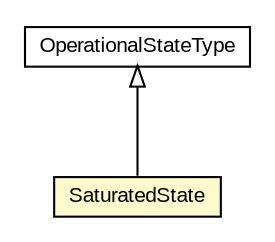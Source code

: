 #!/usr/local/bin/dot
#
# Class diagram 
# Generated by UMLGraph version R5_6-24-gf6e263 (http://www.umlgraph.org/)
#

digraph G {
	edge [fontname="arial",fontsize=10,labelfontname="arial",labelfontsize=10];
	node [fontname="arial",fontsize=10,shape=plaintext];
	nodesep=0.25;
	ranksep=0.5;
	// org.oasis_open.docs.wsdm.mows_2.SaturatedState
	c338729 [label=<<table title="org.oasis_open.docs.wsdm.mows_2.SaturatedState" border="0" cellborder="1" cellspacing="0" cellpadding="2" port="p" bgcolor="lemonChiffon" href="./SaturatedState.html">
		<tr><td><table border="0" cellspacing="0" cellpadding="1">
<tr><td align="center" balign="center"> SaturatedState </td></tr>
		</table></td></tr>
		</table>>, URL="./SaturatedState.html", fontname="arial", fontcolor="black", fontsize=10.0];
	// org.oasis_open.docs.wsdm.mows_2.OperationalStateType
	c338741 [label=<<table title="org.oasis_open.docs.wsdm.mows_2.OperationalStateType" border="0" cellborder="1" cellspacing="0" cellpadding="2" port="p" href="./OperationalStateType.html">
		<tr><td><table border="0" cellspacing="0" cellpadding="1">
<tr><td align="center" balign="center"> OperationalStateType </td></tr>
		</table></td></tr>
		</table>>, URL="./OperationalStateType.html", fontname="arial", fontcolor="black", fontsize=10.0];
	//org.oasis_open.docs.wsdm.mows_2.SaturatedState extends org.oasis_open.docs.wsdm.mows_2.OperationalStateType
	c338741:p -> c338729:p [dir=back,arrowtail=empty];
}

